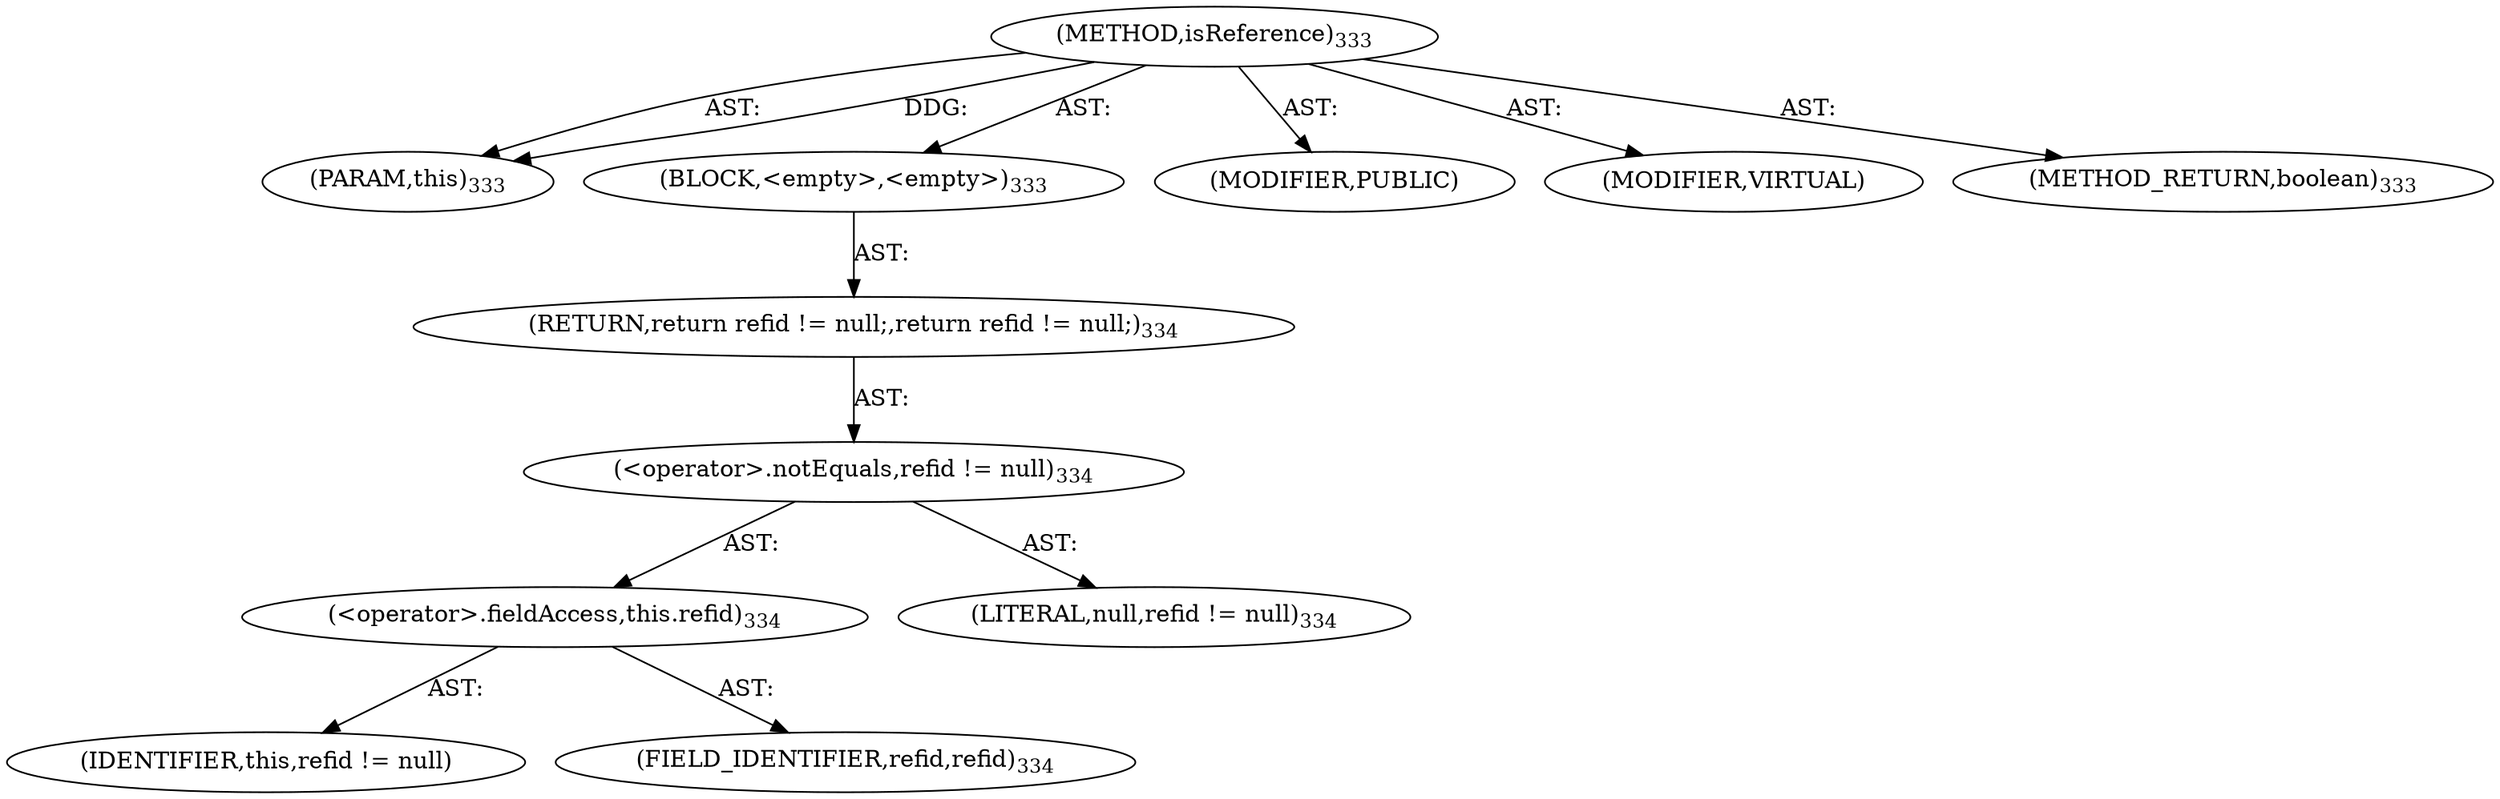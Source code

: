 digraph "isReference" {  
"111669149712" [label = <(METHOD,isReference)<SUB>333</SUB>> ]
"115964117020" [label = <(PARAM,this)<SUB>333</SUB>> ]
"25769803800" [label = <(BLOCK,&lt;empty&gt;,&lt;empty&gt;)<SUB>333</SUB>> ]
"146028888068" [label = <(RETURN,return refid != null;,return refid != null;)<SUB>334</SUB>> ]
"30064771192" [label = <(&lt;operator&gt;.notEquals,refid != null)<SUB>334</SUB>> ]
"30064771193" [label = <(&lt;operator&gt;.fieldAccess,this.refid)<SUB>334</SUB>> ]
"68719476827" [label = <(IDENTIFIER,this,refid != null)> ]
"55834574891" [label = <(FIELD_IDENTIFIER,refid,refid)<SUB>334</SUB>> ]
"90194313241" [label = <(LITERAL,null,refid != null)<SUB>334</SUB>> ]
"133143986222" [label = <(MODIFIER,PUBLIC)> ]
"133143986223" [label = <(MODIFIER,VIRTUAL)> ]
"128849018896" [label = <(METHOD_RETURN,boolean)<SUB>333</SUB>> ]
  "111669149712" -> "115964117020"  [ label = "AST: "] 
  "111669149712" -> "25769803800"  [ label = "AST: "] 
  "111669149712" -> "133143986222"  [ label = "AST: "] 
  "111669149712" -> "133143986223"  [ label = "AST: "] 
  "111669149712" -> "128849018896"  [ label = "AST: "] 
  "25769803800" -> "146028888068"  [ label = "AST: "] 
  "146028888068" -> "30064771192"  [ label = "AST: "] 
  "30064771192" -> "30064771193"  [ label = "AST: "] 
  "30064771192" -> "90194313241"  [ label = "AST: "] 
  "30064771193" -> "68719476827"  [ label = "AST: "] 
  "30064771193" -> "55834574891"  [ label = "AST: "] 
  "111669149712" -> "115964117020"  [ label = "DDG: "] 
}
